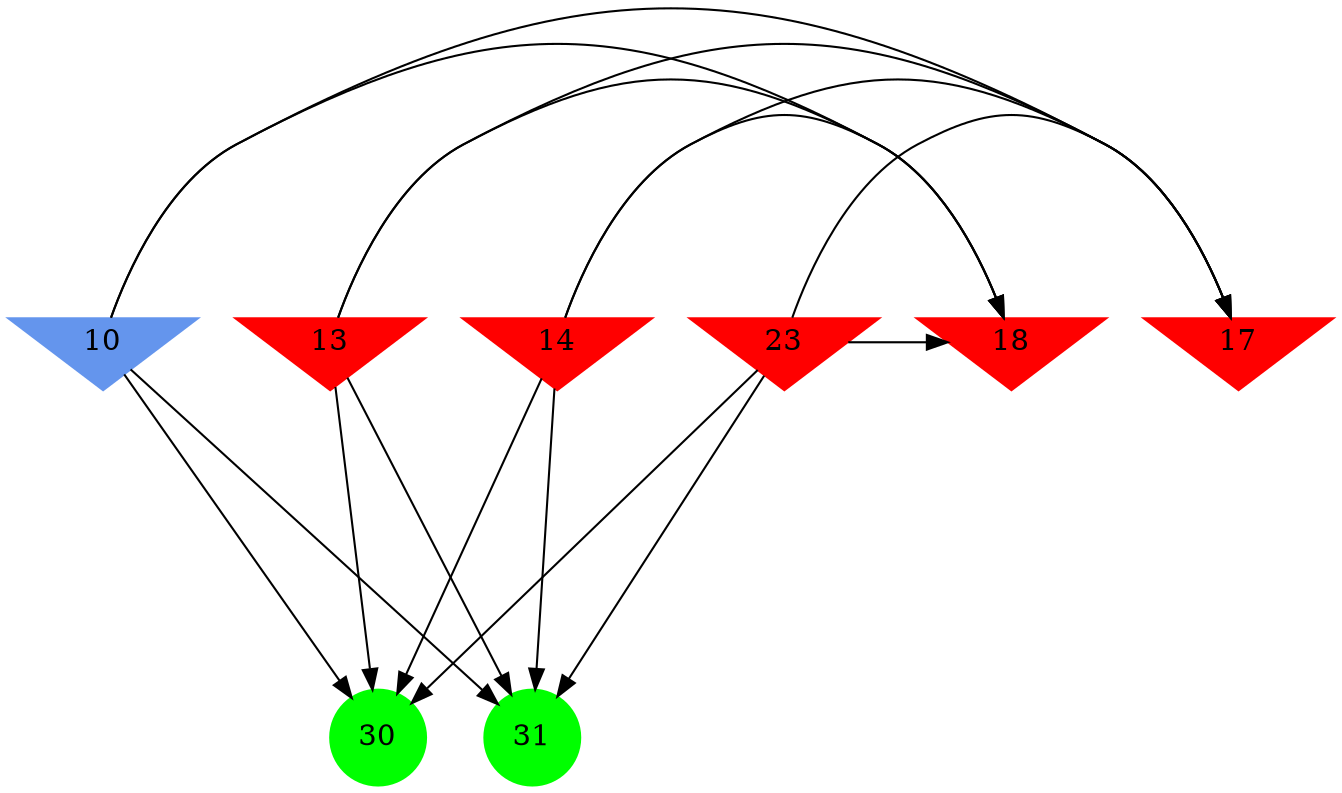 digraph brain {
	ranksep=2.0;
	10 [shape=invtriangle,style=filled,color=cornflowerblue];
	13 [shape=invtriangle,style=filled,color=red];
	14 [shape=invtriangle,style=filled,color=red];
	17 [shape=invtriangle,style=filled,color=red];
	18 [shape=invtriangle,style=filled,color=red];
	23 [shape=invtriangle,style=filled,color=red];
	30 [shape=circle,style=filled,color=green];
	31 [shape=circle,style=filled,color=green];
	23	->	30;
	23	->	18;
	23	->	31;
	23	->	17;
	14	->	30;
	14	->	18;
	14	->	31;
	14	->	17;
	10	->	30;
	10	->	18;
	10	->	31;
	10	->	17;
	13	->	30;
	13	->	18;
	13	->	31;
	13	->	17;
	{ rank=same; 10; 13; 14; 17; 18; 23; }
	{ rank=same; }
	{ rank=same; 30; 31; }
}
